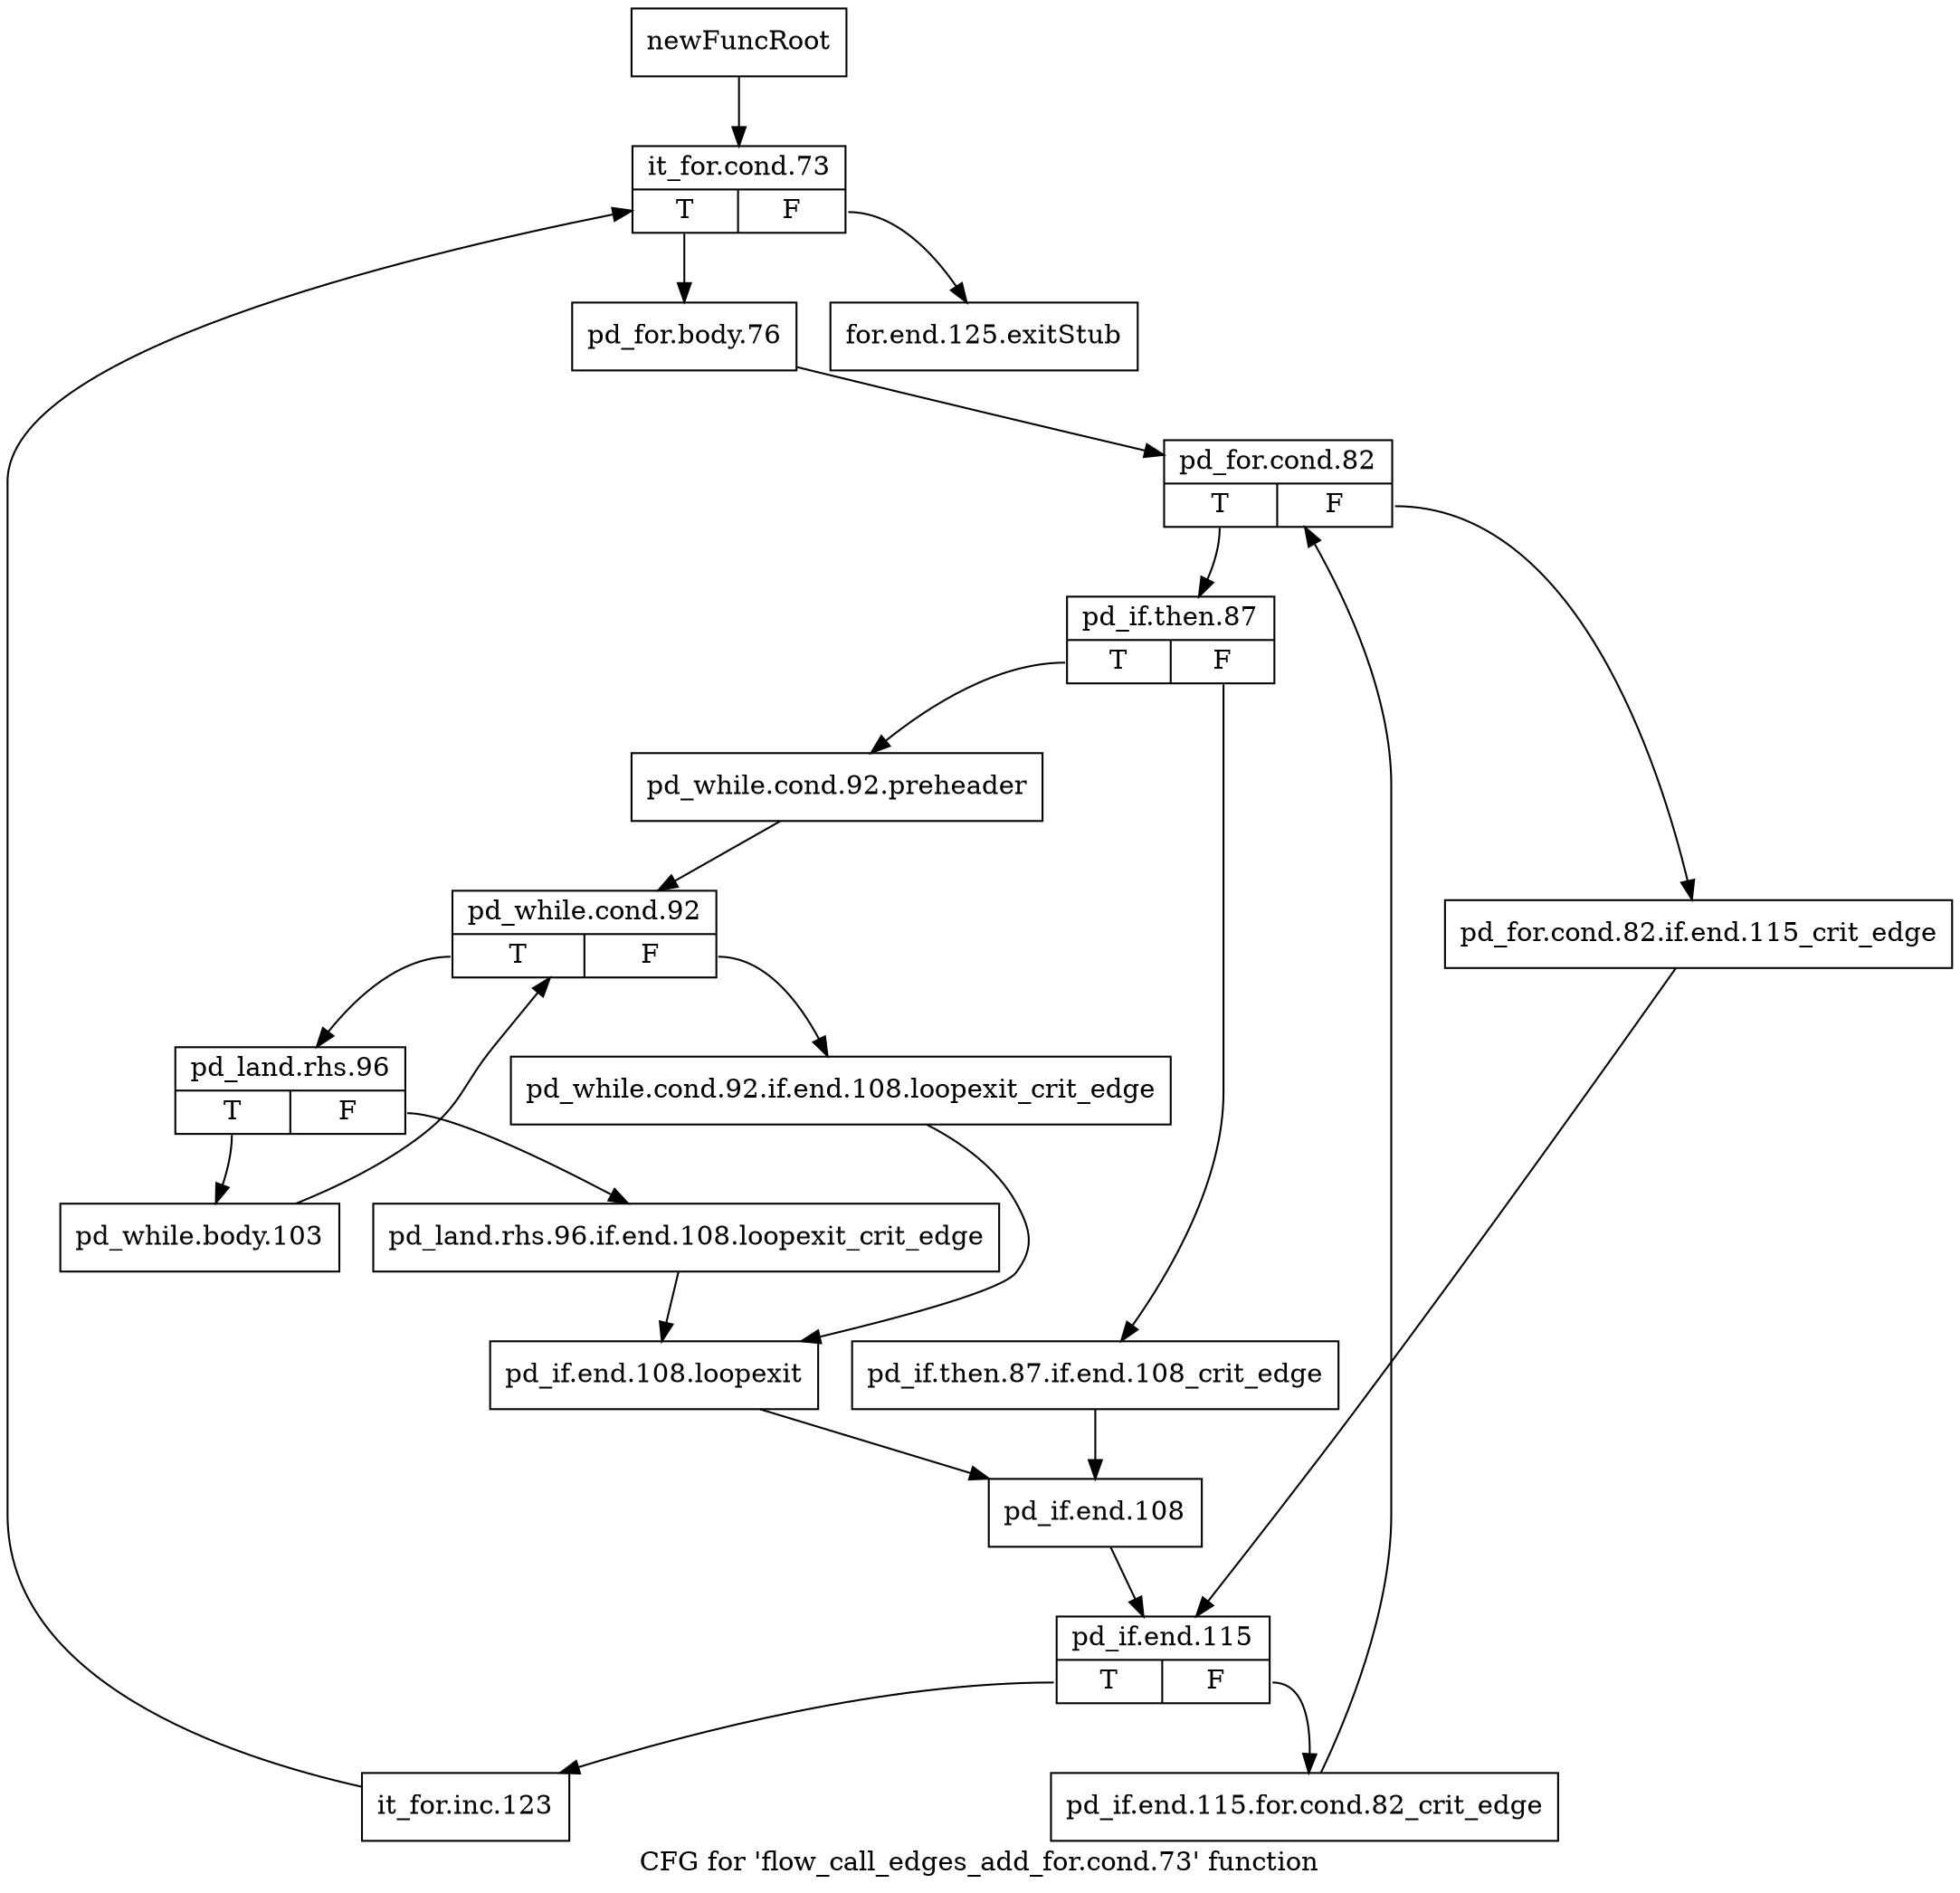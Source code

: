 digraph "CFG for 'flow_call_edges_add_for.cond.73' function" {
	label="CFG for 'flow_call_edges_add_for.cond.73' function";

	Node0x7aae640 [shape=record,label="{newFuncRoot}"];
	Node0x7aae640 -> Node0x7ada490;
	Node0x7ada440 [shape=record,label="{for.end.125.exitStub}"];
	Node0x7ada490 [shape=record,label="{it_for.cond.73|{<s0>T|<s1>F}}"];
	Node0x7ada490:s0 -> Node0x7ada4e0;
	Node0x7ada490:s1 -> Node0x7ada440;
	Node0x7ada4e0 [shape=record,label="{pd_for.body.76}"];
	Node0x7ada4e0 -> Node0x7ada530;
	Node0x7ada530 [shape=record,label="{pd_for.cond.82|{<s0>T|<s1>F}}"];
	Node0x7ada530:s0 -> Node0x7ada5d0;
	Node0x7ada530:s1 -> Node0x7ada580;
	Node0x7ada580 [shape=record,label="{pd_for.cond.82.if.end.115_crit_edge}"];
	Node0x7ada580 -> Node0x7ada8a0;
	Node0x7ada5d0 [shape=record,label="{pd_if.then.87|{<s0>T|<s1>F}}"];
	Node0x7ada5d0:s0 -> Node0x7ada670;
	Node0x7ada5d0:s1 -> Node0x7ada620;
	Node0x7ada620 [shape=record,label="{pd_if.then.87.if.end.108_crit_edge}"];
	Node0x7ada620 -> Node0x7ada850;
	Node0x7ada670 [shape=record,label="{pd_while.cond.92.preheader}"];
	Node0x7ada670 -> Node0x7ada6c0;
	Node0x7ada6c0 [shape=record,label="{pd_while.cond.92|{<s0>T|<s1>F}}"];
	Node0x7ada6c0:s0 -> Node0x7ada760;
	Node0x7ada6c0:s1 -> Node0x7ada710;
	Node0x7ada710 [shape=record,label="{pd_while.cond.92.if.end.108.loopexit_crit_edge}"];
	Node0x7ada710 -> Node0x7ada800;
	Node0x7ada760 [shape=record,label="{pd_land.rhs.96|{<s0>T|<s1>F}}"];
	Node0x7ada760:s0 -> Node0x7ada990;
	Node0x7ada760:s1 -> Node0x7ada7b0;
	Node0x7ada7b0 [shape=record,label="{pd_land.rhs.96.if.end.108.loopexit_crit_edge}"];
	Node0x7ada7b0 -> Node0x7ada800;
	Node0x7ada800 [shape=record,label="{pd_if.end.108.loopexit}"];
	Node0x7ada800 -> Node0x7ada850;
	Node0x7ada850 [shape=record,label="{pd_if.end.108}"];
	Node0x7ada850 -> Node0x7ada8a0;
	Node0x7ada8a0 [shape=record,label="{pd_if.end.115|{<s0>T|<s1>F}}"];
	Node0x7ada8a0:s0 -> Node0x7ada940;
	Node0x7ada8a0:s1 -> Node0x7ada8f0;
	Node0x7ada8f0 [shape=record,label="{pd_if.end.115.for.cond.82_crit_edge}"];
	Node0x7ada8f0 -> Node0x7ada530;
	Node0x7ada940 [shape=record,label="{it_for.inc.123}"];
	Node0x7ada940 -> Node0x7ada490;
	Node0x7ada990 [shape=record,label="{pd_while.body.103}"];
	Node0x7ada990 -> Node0x7ada6c0;
}
